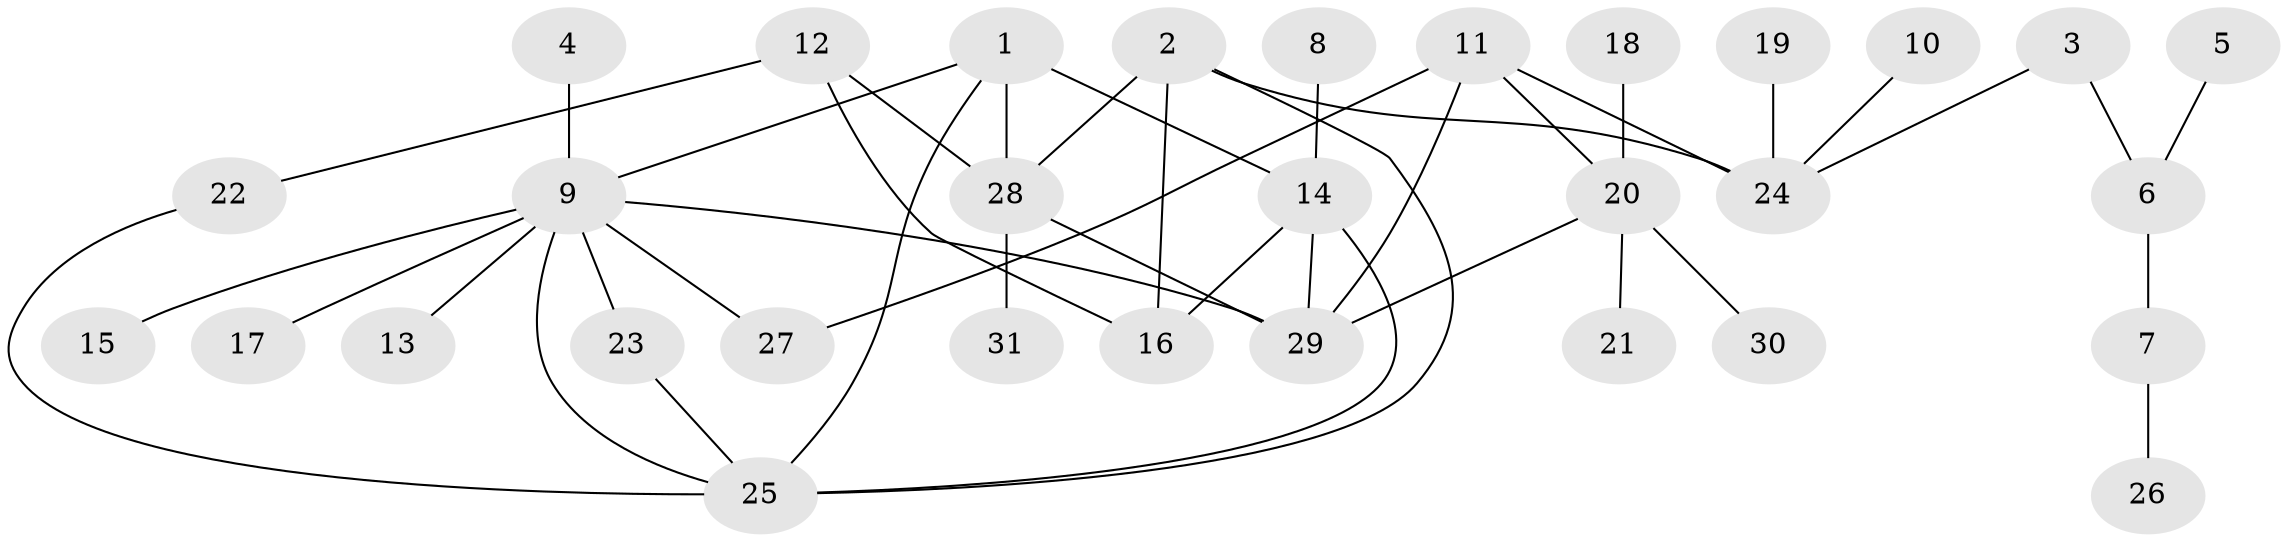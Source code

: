 // original degree distribution, {4: 0.08196721311475409, 7: 0.04918032786885246, 3: 0.06557377049180328, 11: 0.01639344262295082, 6: 0.01639344262295082, 8: 0.01639344262295082, 5: 0.03278688524590164, 9: 0.01639344262295082, 2: 0.22950819672131148, 1: 0.47540983606557374}
// Generated by graph-tools (version 1.1) at 2025/02/03/09/25 03:02:46]
// undirected, 31 vertices, 42 edges
graph export_dot {
graph [start="1"]
  node [color=gray90,style=filled];
  1;
  2;
  3;
  4;
  5;
  6;
  7;
  8;
  9;
  10;
  11;
  12;
  13;
  14;
  15;
  16;
  17;
  18;
  19;
  20;
  21;
  22;
  23;
  24;
  25;
  26;
  27;
  28;
  29;
  30;
  31;
  1 -- 9 [weight=1.0];
  1 -- 14 [weight=1.0];
  1 -- 25 [weight=1.0];
  1 -- 28 [weight=2.0];
  2 -- 16 [weight=1.0];
  2 -- 24 [weight=2.0];
  2 -- 25 [weight=1.0];
  2 -- 28 [weight=1.0];
  3 -- 6 [weight=1.0];
  3 -- 24 [weight=1.0];
  4 -- 9 [weight=1.0];
  5 -- 6 [weight=1.0];
  6 -- 7 [weight=1.0];
  7 -- 26 [weight=1.0];
  8 -- 14 [weight=1.0];
  9 -- 13 [weight=1.0];
  9 -- 15 [weight=1.0];
  9 -- 17 [weight=1.0];
  9 -- 23 [weight=1.0];
  9 -- 25 [weight=1.0];
  9 -- 27 [weight=1.0];
  9 -- 29 [weight=1.0];
  10 -- 24 [weight=1.0];
  11 -- 20 [weight=1.0];
  11 -- 24 [weight=1.0];
  11 -- 27 [weight=1.0];
  11 -- 29 [weight=1.0];
  12 -- 16 [weight=1.0];
  12 -- 22 [weight=1.0];
  12 -- 28 [weight=1.0];
  14 -- 16 [weight=2.0];
  14 -- 25 [weight=1.0];
  14 -- 29 [weight=2.0];
  18 -- 20 [weight=1.0];
  19 -- 24 [weight=1.0];
  20 -- 21 [weight=1.0];
  20 -- 29 [weight=2.0];
  20 -- 30 [weight=1.0];
  22 -- 25 [weight=1.0];
  23 -- 25 [weight=1.0];
  28 -- 29 [weight=1.0];
  28 -- 31 [weight=1.0];
}
